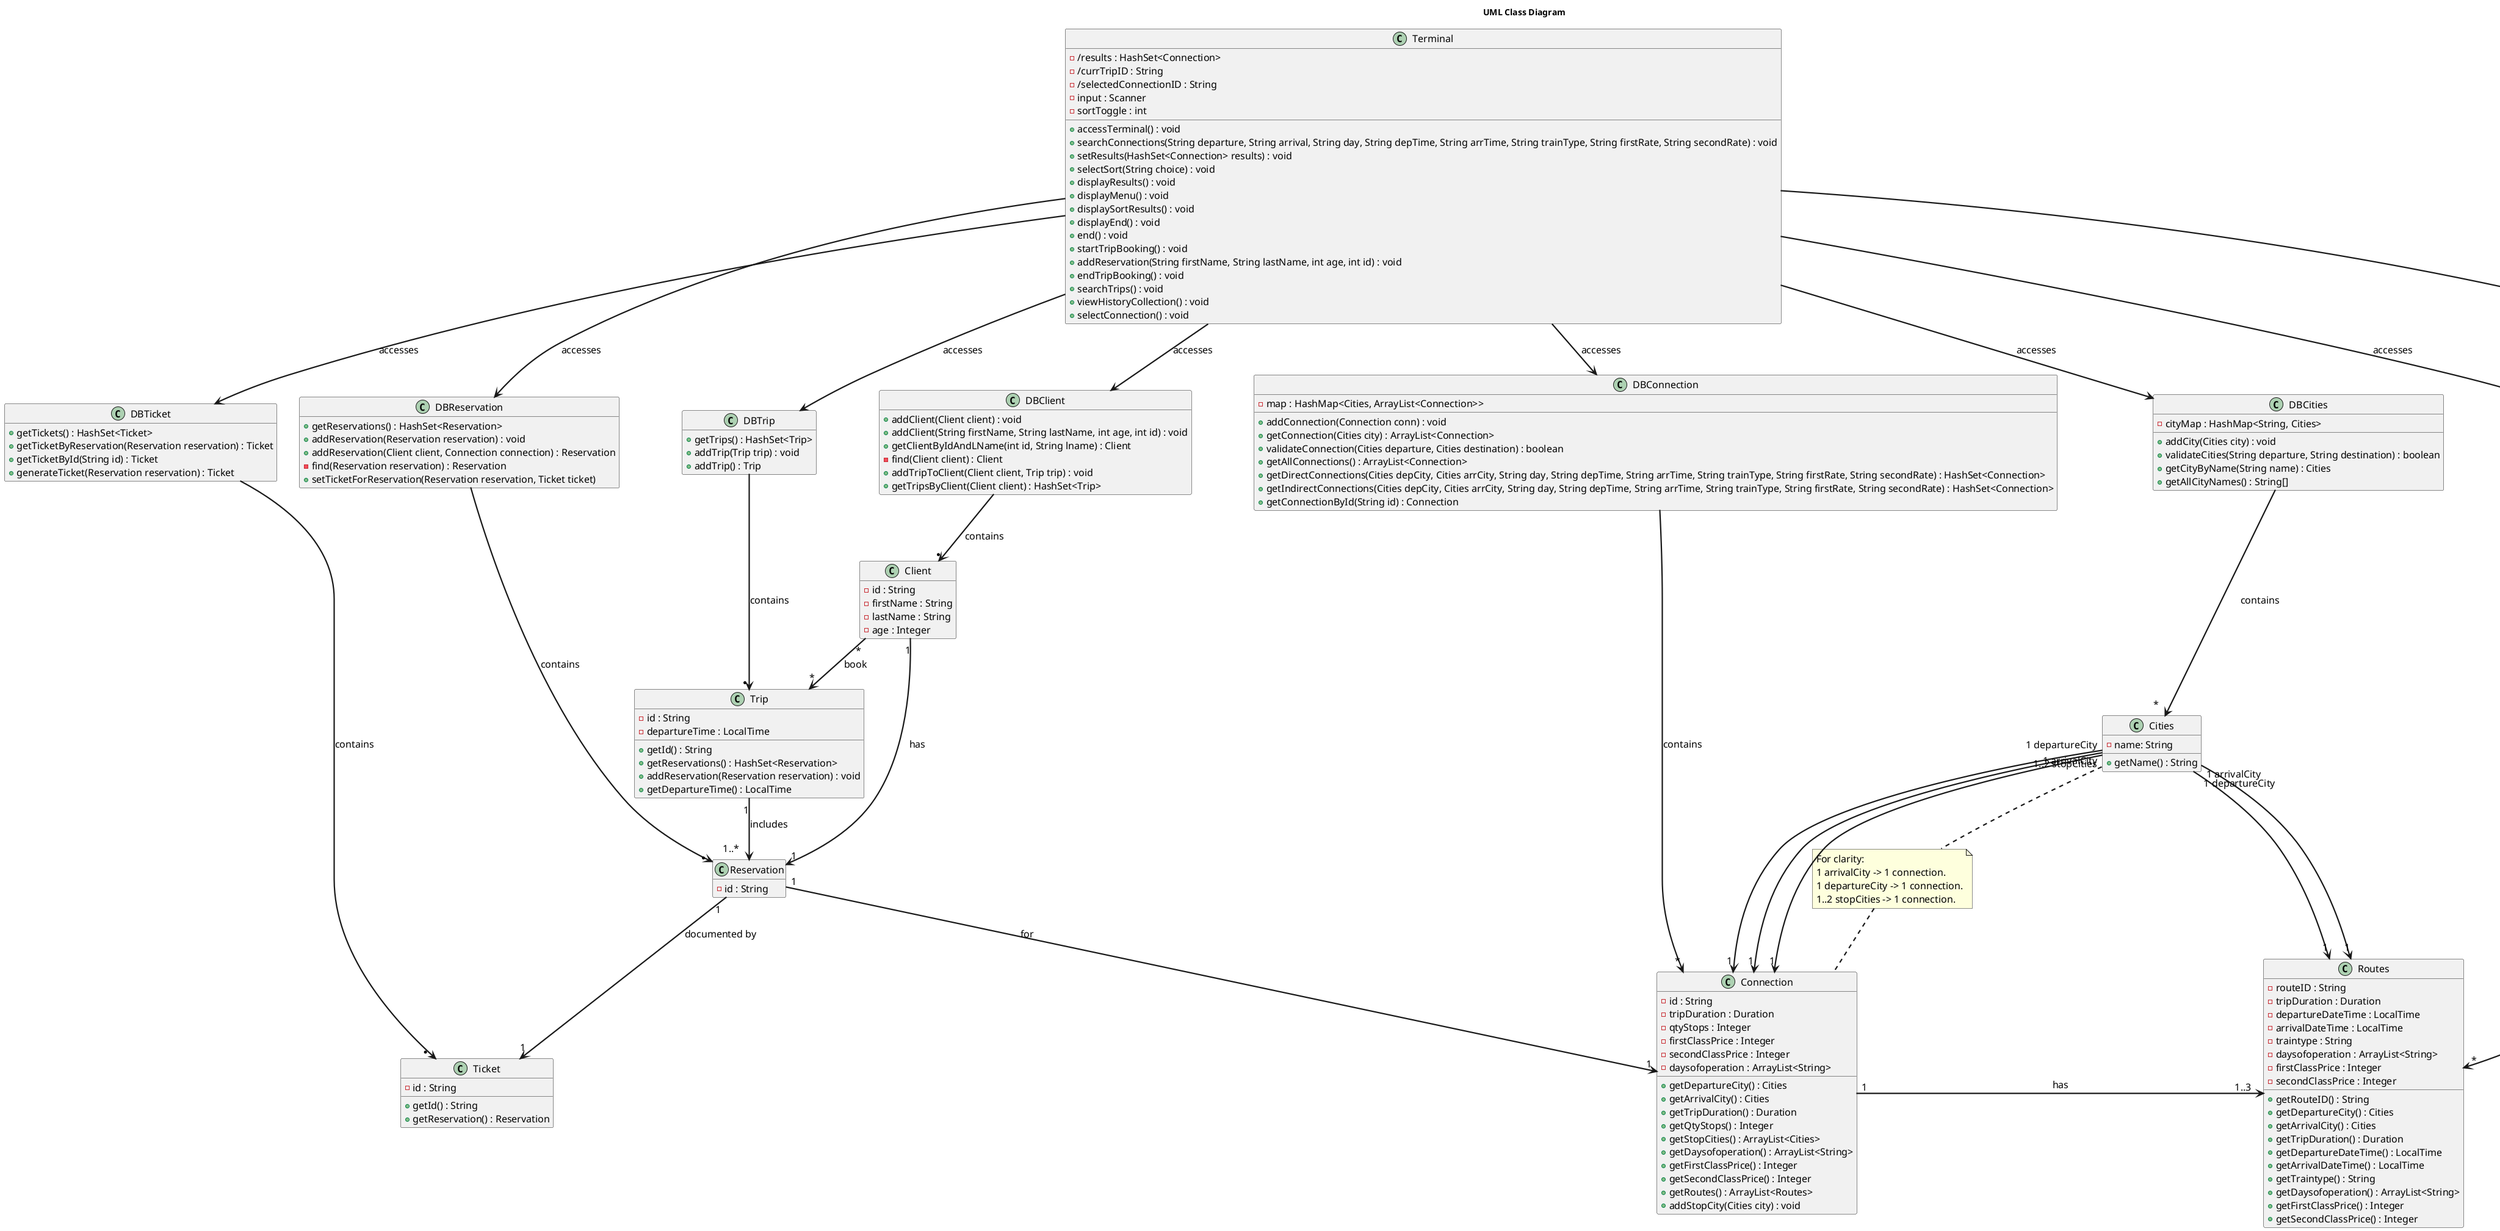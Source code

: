 @startuml Class Diagram
skinparam DefaultFontName Arial
skinparam DefaultFontSize 16
skinparam DefaultFontStyle bold
skinparam ArrowThickness 2.2
title UML Class Diagram
hide empty members

class "Terminal" as terminal {
    - /results : HashSet<Connection>
    - /currTripID : String
    - /selectedConnectionID : String
    - input : Scanner
    - sortToggle : int
    + accessTerminal() : void
    + searchConnections(String departure, String arrival, String day, String depTime, String arrTime, String trainType, String firstRate, String secondRate) : void
    + setResults(HashSet<Connection> results) : void
    + selectSort(String choice) : void
    + displayResults() : void
    + displayMenu() : void
    + displaySortResults() : void
    + displayEnd() : void
    + end() : void
    + startTripBooking() : void
    + addReservation(String firstName, String lastName, int age, int id) : void
    + endTripBooking() : void
    + searchTrips() : void
    + viewHistoryCollection() : void
    + selectConnection() : void
}
class "DBRoutes" as DBRoutes {
    - map : HashSet<Routes>
    + addRoutes(Routes r) : void
    + changeSet(HashSet<Routes> set) : void
    + getRoutes() : HashSet<Routes>
    + validateRoutes(Routes r) : boolean
    + getRouteByID(String routeID) : Routes
    + getRoutesByCityDep(String cityName) : HashSet<Routes>
    + getRoutesByCityArr(String cityName) : HashSet<Routes>
}

class "DBConnection" as DBConnection {
    - map : HashMap<Cities, ArrayList<Connection>>
    + addConnection(Connection conn) : void
    + getConnection(Cities city) : ArrayList<Connection>
    + validateConnection(Cities departure, Cities destination) : boolean
    + getAllConnections() : ArrayList<Connection>
    + getDirectConnections(Cities depCity, Cities arrCity, String day, String depTime, String arrTime, String trainType, String firstRate, String secondRate) : HashSet<Connection>
    + getIndirectConnections(Cities depCity, Cities arrCity, String day, String depTime, String arrTime, String trainType, String firstRate, String secondRate) : HashSet<Connection>
    + getConnectionById(String id) : Connection
}

class "DBCities" as DBCities {
    - cityMap : HashMap<String, Cities>
    + addCity(Cities city) : void
    + validateCities(String departure, String destination) : boolean
    + getCityByName(String name) : Cities
    + getAllCityNames() : String[]
}

class "Routes" as routes {
    - routeID : String
    - tripDuration : Duration
    - departureDateTime : LocalTime
    - arrivalDateTime : LocalTime
    - traintype : String
    - daysofoperation : ArrayList<String>
    - firstClassPrice : Integer
    - secondClassPrice : Integer
    +getRouteID() : String
    +getDepartureCity() : Cities
    +getArrivalCity() : Cities
    +getTripDuration() : Duration
    +getDepartureDateTime() : LocalTime
    +getArrivalDateTime() : LocalTime
    +getTraintype() : String
    +getDaysofoperation() : ArrayList<String>
    +getFirstClassPrice() : Integer
    +getSecondClassPrice() : Integer
}
 
class "Connection" as connection {
    - id : String
    - tripDuration : Duration
    - qtyStops : Integer
    - firstClassPrice : Integer
    - secondClassPrice : Integer
    - daysofoperation : ArrayList<String>
    +getDepartureCity() : Cities
    +getArrivalCity() : Cities
    +getTripDuration() : Duration
    +getQtyStops() : Integer
    +getStopCities() : ArrayList<Cities>
    +getDaysofoperation() : ArrayList<String>
    +getFirstClassPrice() : Integer
    +getSecondClassPrice() : Integer
    +getRoutes() : ArrayList<Routes>
    +addStopCity(Cities city) : void
}
class "Cities" as cities {
    - name: String
    +getName() : String
}
class "DBClient" as DBClient {
    + addClient(Client client) : void
    + addClient(String firstName, String lastName, int age, int id) : void
    + getClientByIdAndLName(int id, String lname) : Client
    - find(Client client) : Client
    + addTripToClient(Client client, Trip trip) : void
    +getTripsByClient(Client client) : HashSet<Trip>
}
class "Client" as client {
    - id : String
    - firstName : String
    - lastName : String
    - age : Integer
}
class "DBTrip" as DBTrip {
    + getTrips() : HashSet<Trip> 
    + addTrip(Trip trip) : void
    + addTrip() : Trip
}
class "Trip" as trip {
    - id : String
    - departureTime : LocalTime
    + getId() : String
    + getReservations() : HashSet<Reservation>
    + addReservation(Reservation reservation) : void
    + getDepartureTime() : LocalTime
}
class "DBReservation" as DBReservation {
    + getReservations() : HashSet<Reservation>
    + addReservation(Reservation reservation) : void
    + addReservation(Client client, Connection connection) : Reservation
    - find(Reservation reservation) : Reservation
    + setTicketForReservation(Reservation reservation, Ticket ticket)
}
class "Reservation" as reservation {
    - id : String
}
class "DBTicket" as DBTicket {
    + getTickets() : HashSet<Ticket>
    + getTicketByReservation(Reservation reservation) : Ticket
    + getTicketById(String id) : Ticket
    + generateTicket(Reservation reservation) : Ticket
}
class "Ticket" as ticket {
    - id : String
    + getId() : String
    + getReservation() : Reservation
}

class "PopulateDB" as populateDB {
    populateDatabase(String csvFilePath) : void
    - parseCSVLine(String line) : String[]
    + getDbCities() : DBCities
    + getDbConnection() : DBConnection
    + getDbRoutes() : DBRoutes
}

connection"*" <-up- DBConnection : "contains"
cities" *   "  <-up-  DBCities : "contains"
routes " *  " <-up-  DBRoutes : "contains"
DBClient  -down-> "* " client : "contains"
DBTrip    -down-> "* " trip : "contains"
DBReservation -down-> "* " reservation : "contains"
DBTicket  -down-> "* " ticket : "contains"
terminal -- populateDB : "accesses"
DBConnection  -[hidden]> DBCities: "acces             ses"
DBCities  -[hidden]> DBRoutes: "acces             ses"
DBClient -[hidden]> DBConnection: "accesses"
DBReservation -[hidden]> DBTrip: "accesses"
DBTrip -[hidden]> DBClient: "accesses"
DBTicket -[hidden]> DBTrip: "accesses"


routes"1..3   "  <-left- "1"connection : "has"

connection "1 departureCity" -[hidden]-> "1" cities: "acces                    ses"
cities "1 departureCity" -left-> "1" connection
note "For clarity:\n1 arrivalCity -> 1 connection.\n1 departureCity -> 1 connection.\n1..2 stopCities -> 1 connection." as N2
cities .. N2
N2 .. connection
connection "1 departureCity" -[hidden]-> "1" cities: "acces   sssssssss                 ses"
cities "1 arrivalCity" -left-> "1" connection
cities "1..2 stopCities" -left-> "1" connection


cities "1 departureCity" -[hidden]-> "1" routes: "acces                    ses"
cities "1 departureCity" -right-> "1" routes
cities "1 departureCity" -[hidden]-> "1" routes: "acces                    ses"
cities "1 arrivalCity" -right-> "1" routes

DBRoutes  <-up-  terminal : "accesses"

DBCities  <-up-  terminal : "accesses"

DBConnection  <-up-  terminal : "accesses"

DBClient  <-up- terminal : "accesses"

DBTrip  <-up- terminal : "accesses"

DBReservation  <-up- terminal : "accesses"

DBTicket  <-up- terminal : "accesses"

reservation "1" --> "1" ticket : "documented by"

reservation "1" --> "  1" connection : "for"

trip "1" --> "1..*   " reservation : "includes"

client "*" --> "*" trip : "book"

client "1" --> "1" reservation : "has"


@enduml